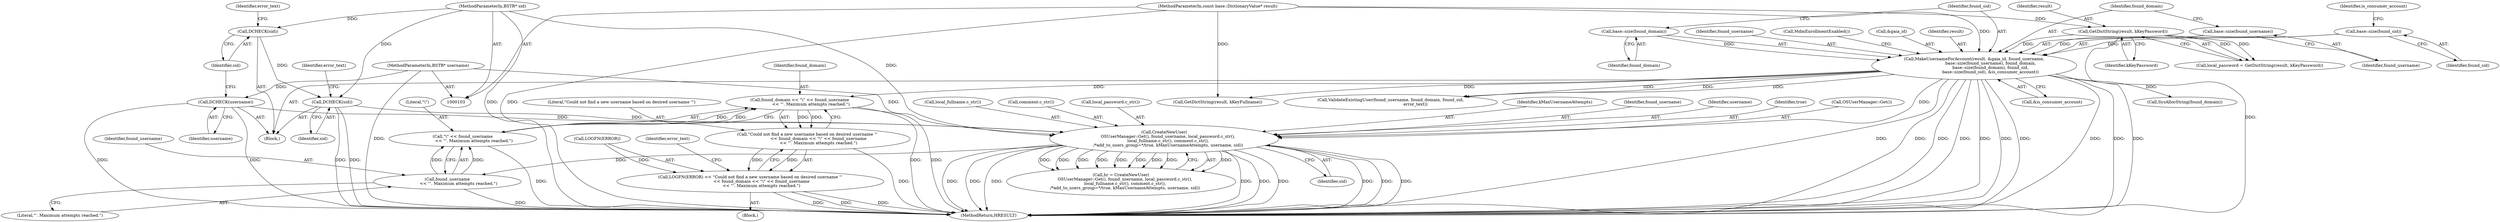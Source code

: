 digraph "0_Chrome_2440e872debd68ae7c2a8bf9ddb34df2cce378cd_0@API" {
"1000289" [label="(Call,found_domain << \"\\\" << found_username\n                 << \"'. Maximum attempts reached.\")"];
"1000140" [label="(Call,MakeUsernameForAccount(result, &gaia_id, found_username,\n                         base::size(found_username), found_domain,\n                         base::size(found_domain), found_sid,\n                         base::size(found_sid), &is_consumer_account))"];
"1000129" [label="(Call,GetDictString(result, kKeyPassword))"];
"1000104" [label="(MethodParameterIn,const base::DictionaryValue* result)"];
"1000145" [label="(Call,base::size(found_username))"];
"1000148" [label="(Call,base::size(found_domain))"];
"1000151" [label="(Call,base::size(found_sid))"];
"1000291" [label="(Call,\"\\\" << found_username\n                 << \"'. Maximum attempts reached.\")"];
"1000293" [label="(Call,found_username\n                 << \"'. Maximum attempts reached.\")"];
"1000268" [label="(Call,CreateNewUser(\n      OSUserManager::Get(), found_username, local_password.c_str(),\n      local_fullname.c_str(), comment.c_str(),\n      /*add_to_users_group=*/true, kMaxUsernameAttempts, username, sid))"];
"1000114" [label="(Call,DCHECK(username))"];
"1000106" [label="(MethodParameterIn,BSTR* username)"];
"1000120" [label="(Call,DCHECK(sid))"];
"1000116" [label="(Call,DCHECK(sid))"];
"1000107" [label="(MethodParameterIn,BSTR* sid)"];
"1000287" [label="(Call,\"Could not find a new username based on desired username '\"\n                 << found_domain << \"\\\" << found_username\n                 << \"'. Maximum attempts reached.\")"];
"1000284" [label="(Call,LOGFN(ERROR) << \"Could not find a new username based on desired username '\"\n                 << found_domain << \"\\\" << found_username\n                 << \"'. Maximum attempts reached.\")"];
"1000268" [label="(Call,CreateNewUser(\n      OSUserManager::Get(), found_username, local_password.c_str(),\n      local_fullname.c_str(), comment.c_str(),\n      /*add_to_users_group=*/true, kMaxUsernameAttempts, username, sid))"];
"1000119" [label="(Identifier,error_text)"];
"1000157" [label="(Call,MdmEnrollmentEnabled())"];
"1000104" [label="(MethodParameterIn,const base::DictionaryValue* result)"];
"1000274" [label="(Identifier,true)"];
"1000150" [label="(Identifier,found_sid)"];
"1000129" [label="(Call,GetDictString(result, kKeyPassword))"];
"1000295" [label="(Literal,\"'. Maximum attempts reached.\")"];
"1000269" [label="(Call,OSUserManager::Get())"];
"1000261" [label="(Call,GetDictString(result, kKeyFullname))"];
"1000146" [label="(Identifier,found_username)"];
"1000272" [label="(Call,local_fullname.c_str())"];
"1000273" [label="(Call,comment.c_str())"];
"1000116" [label="(Call,DCHECK(sid))"];
"1000288" [label="(Literal,\"Could not find a new username based on desired username '\")"];
"1000115" [label="(Identifier,username)"];
"1000142" [label="(Call,&gaia_id)"];
"1000127" [label="(Call,local_password = GetDictString(result, kKeyPassword))"];
"1000294" [label="(Identifier,found_username)"];
"1000303" [label="(Call,SysAllocString(found_domain))"];
"1000130" [label="(Identifier,result)"];
"1000277" [label="(Identifier,sid)"];
"1000271" [label="(Call,local_password.c_str())"];
"1000266" [label="(Call,hr = CreateNewUser(\n      OSUserManager::Get(), found_username, local_password.c_str(),\n      local_fullname.c_str(), comment.c_str(),\n      /*add_to_users_group=*/true, kMaxUsernameAttempts, username, sid))"];
"1000148" [label="(Call,base::size(found_domain))"];
"1000109" [label="(Block,)"];
"1000107" [label="(MethodParameterIn,BSTR* sid)"];
"1000291" [label="(Call,\"\\\" << found_username\n                 << \"'. Maximum attempts reached.\")"];
"1000292" [label="(Literal,\"\\\")"];
"1000140" [label="(Call,MakeUsernameForAccount(result, &gaia_id, found_username,\n                         base::size(found_username), found_domain,\n                         base::size(found_domain), found_sid,\n                         base::size(found_sid), &is_consumer_account))"];
"1000275" [label="(Identifier,kMaxUsernameAttempts)"];
"1000283" [label="(Block,)"];
"1000154" [label="(Identifier,is_consumer_account)"];
"1000290" [label="(Identifier,found_domain)"];
"1000196" [label="(Call,ValidateExistingUser(found_username, found_domain, found_sid,\n                                      error_text))"];
"1000131" [label="(Identifier,kKeyPassword)"];
"1000149" [label="(Identifier,found_domain)"];
"1000121" [label="(Identifier,sid)"];
"1000270" [label="(Identifier,found_username)"];
"1000289" [label="(Call,found_domain << \"\\\" << found_username\n                 << \"'. Maximum attempts reached.\")"];
"1000307" [label="(MethodReturn,HRESULT)"];
"1000141" [label="(Identifier,result)"];
"1000114" [label="(Call,DCHECK(username))"];
"1000284" [label="(Call,LOGFN(ERROR) << \"Could not find a new username based on desired username '\"\n                 << found_domain << \"\\\" << found_username\n                 << \"'. Maximum attempts reached.\")"];
"1000153" [label="(Call,&is_consumer_account)"];
"1000147" [label="(Identifier,found_domain)"];
"1000287" [label="(Call,\"Could not find a new username based on desired username '\"\n                 << found_domain << \"\\\" << found_username\n                 << \"'. Maximum attempts reached.\")"];
"1000145" [label="(Call,base::size(found_username))"];
"1000151" [label="(Call,base::size(found_sid))"];
"1000285" [label="(Call,LOGFN(ERROR))"];
"1000152" [label="(Identifier,found_sid)"];
"1000120" [label="(Call,DCHECK(sid))"];
"1000276" [label="(Identifier,username)"];
"1000106" [label="(MethodParameterIn,BSTR* username)"];
"1000144" [label="(Identifier,found_username)"];
"1000298" [label="(Identifier,error_text)"];
"1000293" [label="(Call,found_username\n                 << \"'. Maximum attempts reached.\")"];
"1000124" [label="(Identifier,error_text)"];
"1000117" [label="(Identifier,sid)"];
"1000289" -> "1000287"  [label="AST: "];
"1000289" -> "1000291"  [label="CFG: "];
"1000290" -> "1000289"  [label="AST: "];
"1000291" -> "1000289"  [label="AST: "];
"1000287" -> "1000289"  [label="CFG: "];
"1000289" -> "1000307"  [label="DDG: "];
"1000289" -> "1000307"  [label="DDG: "];
"1000289" -> "1000287"  [label="DDG: "];
"1000289" -> "1000287"  [label="DDG: "];
"1000140" -> "1000289"  [label="DDG: "];
"1000291" -> "1000289"  [label="DDG: "];
"1000291" -> "1000289"  [label="DDG: "];
"1000140" -> "1000109"  [label="AST: "];
"1000140" -> "1000153"  [label="CFG: "];
"1000141" -> "1000140"  [label="AST: "];
"1000142" -> "1000140"  [label="AST: "];
"1000144" -> "1000140"  [label="AST: "];
"1000145" -> "1000140"  [label="AST: "];
"1000147" -> "1000140"  [label="AST: "];
"1000148" -> "1000140"  [label="AST: "];
"1000150" -> "1000140"  [label="AST: "];
"1000151" -> "1000140"  [label="AST: "];
"1000153" -> "1000140"  [label="AST: "];
"1000157" -> "1000140"  [label="CFG: "];
"1000140" -> "1000307"  [label="DDG: "];
"1000140" -> "1000307"  [label="DDG: "];
"1000140" -> "1000307"  [label="DDG: "];
"1000140" -> "1000307"  [label="DDG: "];
"1000140" -> "1000307"  [label="DDG: "];
"1000140" -> "1000307"  [label="DDG: "];
"1000140" -> "1000307"  [label="DDG: "];
"1000140" -> "1000307"  [label="DDG: "];
"1000140" -> "1000307"  [label="DDG: "];
"1000140" -> "1000307"  [label="DDG: "];
"1000129" -> "1000140"  [label="DDG: "];
"1000104" -> "1000140"  [label="DDG: "];
"1000145" -> "1000140"  [label="DDG: "];
"1000148" -> "1000140"  [label="DDG: "];
"1000151" -> "1000140"  [label="DDG: "];
"1000140" -> "1000196"  [label="DDG: "];
"1000140" -> "1000196"  [label="DDG: "];
"1000140" -> "1000196"  [label="DDG: "];
"1000140" -> "1000261"  [label="DDG: "];
"1000140" -> "1000268"  [label="DDG: "];
"1000140" -> "1000303"  [label="DDG: "];
"1000129" -> "1000127"  [label="AST: "];
"1000129" -> "1000131"  [label="CFG: "];
"1000130" -> "1000129"  [label="AST: "];
"1000131" -> "1000129"  [label="AST: "];
"1000127" -> "1000129"  [label="CFG: "];
"1000129" -> "1000307"  [label="DDG: "];
"1000129" -> "1000127"  [label="DDG: "];
"1000129" -> "1000127"  [label="DDG: "];
"1000104" -> "1000129"  [label="DDG: "];
"1000104" -> "1000103"  [label="AST: "];
"1000104" -> "1000307"  [label="DDG: "];
"1000104" -> "1000261"  [label="DDG: "];
"1000145" -> "1000146"  [label="CFG: "];
"1000146" -> "1000145"  [label="AST: "];
"1000147" -> "1000145"  [label="CFG: "];
"1000148" -> "1000149"  [label="CFG: "];
"1000149" -> "1000148"  [label="AST: "];
"1000150" -> "1000148"  [label="CFG: "];
"1000151" -> "1000152"  [label="CFG: "];
"1000152" -> "1000151"  [label="AST: "];
"1000154" -> "1000151"  [label="CFG: "];
"1000291" -> "1000293"  [label="CFG: "];
"1000292" -> "1000291"  [label="AST: "];
"1000293" -> "1000291"  [label="AST: "];
"1000291" -> "1000307"  [label="DDG: "];
"1000293" -> "1000291"  [label="DDG: "];
"1000293" -> "1000291"  [label="DDG: "];
"1000293" -> "1000295"  [label="CFG: "];
"1000294" -> "1000293"  [label="AST: "];
"1000295" -> "1000293"  [label="AST: "];
"1000293" -> "1000307"  [label="DDG: "];
"1000268" -> "1000293"  [label="DDG: "];
"1000268" -> "1000266"  [label="AST: "];
"1000268" -> "1000277"  [label="CFG: "];
"1000269" -> "1000268"  [label="AST: "];
"1000270" -> "1000268"  [label="AST: "];
"1000271" -> "1000268"  [label="AST: "];
"1000272" -> "1000268"  [label="AST: "];
"1000273" -> "1000268"  [label="AST: "];
"1000274" -> "1000268"  [label="AST: "];
"1000275" -> "1000268"  [label="AST: "];
"1000276" -> "1000268"  [label="AST: "];
"1000277" -> "1000268"  [label="AST: "];
"1000266" -> "1000268"  [label="CFG: "];
"1000268" -> "1000307"  [label="DDG: "];
"1000268" -> "1000307"  [label="DDG: "];
"1000268" -> "1000307"  [label="DDG: "];
"1000268" -> "1000307"  [label="DDG: "];
"1000268" -> "1000307"  [label="DDG: "];
"1000268" -> "1000307"  [label="DDG: "];
"1000268" -> "1000307"  [label="DDG: "];
"1000268" -> "1000307"  [label="DDG: "];
"1000268" -> "1000307"  [label="DDG: "];
"1000268" -> "1000266"  [label="DDG: "];
"1000268" -> "1000266"  [label="DDG: "];
"1000268" -> "1000266"  [label="DDG: "];
"1000268" -> "1000266"  [label="DDG: "];
"1000268" -> "1000266"  [label="DDG: "];
"1000268" -> "1000266"  [label="DDG: "];
"1000268" -> "1000266"  [label="DDG: "];
"1000268" -> "1000266"  [label="DDG: "];
"1000268" -> "1000266"  [label="DDG: "];
"1000114" -> "1000268"  [label="DDG: "];
"1000106" -> "1000268"  [label="DDG: "];
"1000120" -> "1000268"  [label="DDG: "];
"1000107" -> "1000268"  [label="DDG: "];
"1000114" -> "1000109"  [label="AST: "];
"1000114" -> "1000115"  [label="CFG: "];
"1000115" -> "1000114"  [label="AST: "];
"1000117" -> "1000114"  [label="CFG: "];
"1000114" -> "1000307"  [label="DDG: "];
"1000114" -> "1000307"  [label="DDG: "];
"1000106" -> "1000114"  [label="DDG: "];
"1000106" -> "1000103"  [label="AST: "];
"1000106" -> "1000307"  [label="DDG: "];
"1000120" -> "1000109"  [label="AST: "];
"1000120" -> "1000121"  [label="CFG: "];
"1000121" -> "1000120"  [label="AST: "];
"1000124" -> "1000120"  [label="CFG: "];
"1000120" -> "1000307"  [label="DDG: "];
"1000120" -> "1000307"  [label="DDG: "];
"1000116" -> "1000120"  [label="DDG: "];
"1000107" -> "1000120"  [label="DDG: "];
"1000116" -> "1000109"  [label="AST: "];
"1000116" -> "1000117"  [label="CFG: "];
"1000117" -> "1000116"  [label="AST: "];
"1000119" -> "1000116"  [label="CFG: "];
"1000107" -> "1000116"  [label="DDG: "];
"1000107" -> "1000103"  [label="AST: "];
"1000107" -> "1000307"  [label="DDG: "];
"1000287" -> "1000284"  [label="AST: "];
"1000288" -> "1000287"  [label="AST: "];
"1000284" -> "1000287"  [label="CFG: "];
"1000287" -> "1000307"  [label="DDG: "];
"1000287" -> "1000284"  [label="DDG: "];
"1000287" -> "1000284"  [label="DDG: "];
"1000284" -> "1000283"  [label="AST: "];
"1000285" -> "1000284"  [label="AST: "];
"1000298" -> "1000284"  [label="CFG: "];
"1000284" -> "1000307"  [label="DDG: "];
"1000284" -> "1000307"  [label="DDG: "];
"1000284" -> "1000307"  [label="DDG: "];
"1000285" -> "1000284"  [label="DDG: "];
}
